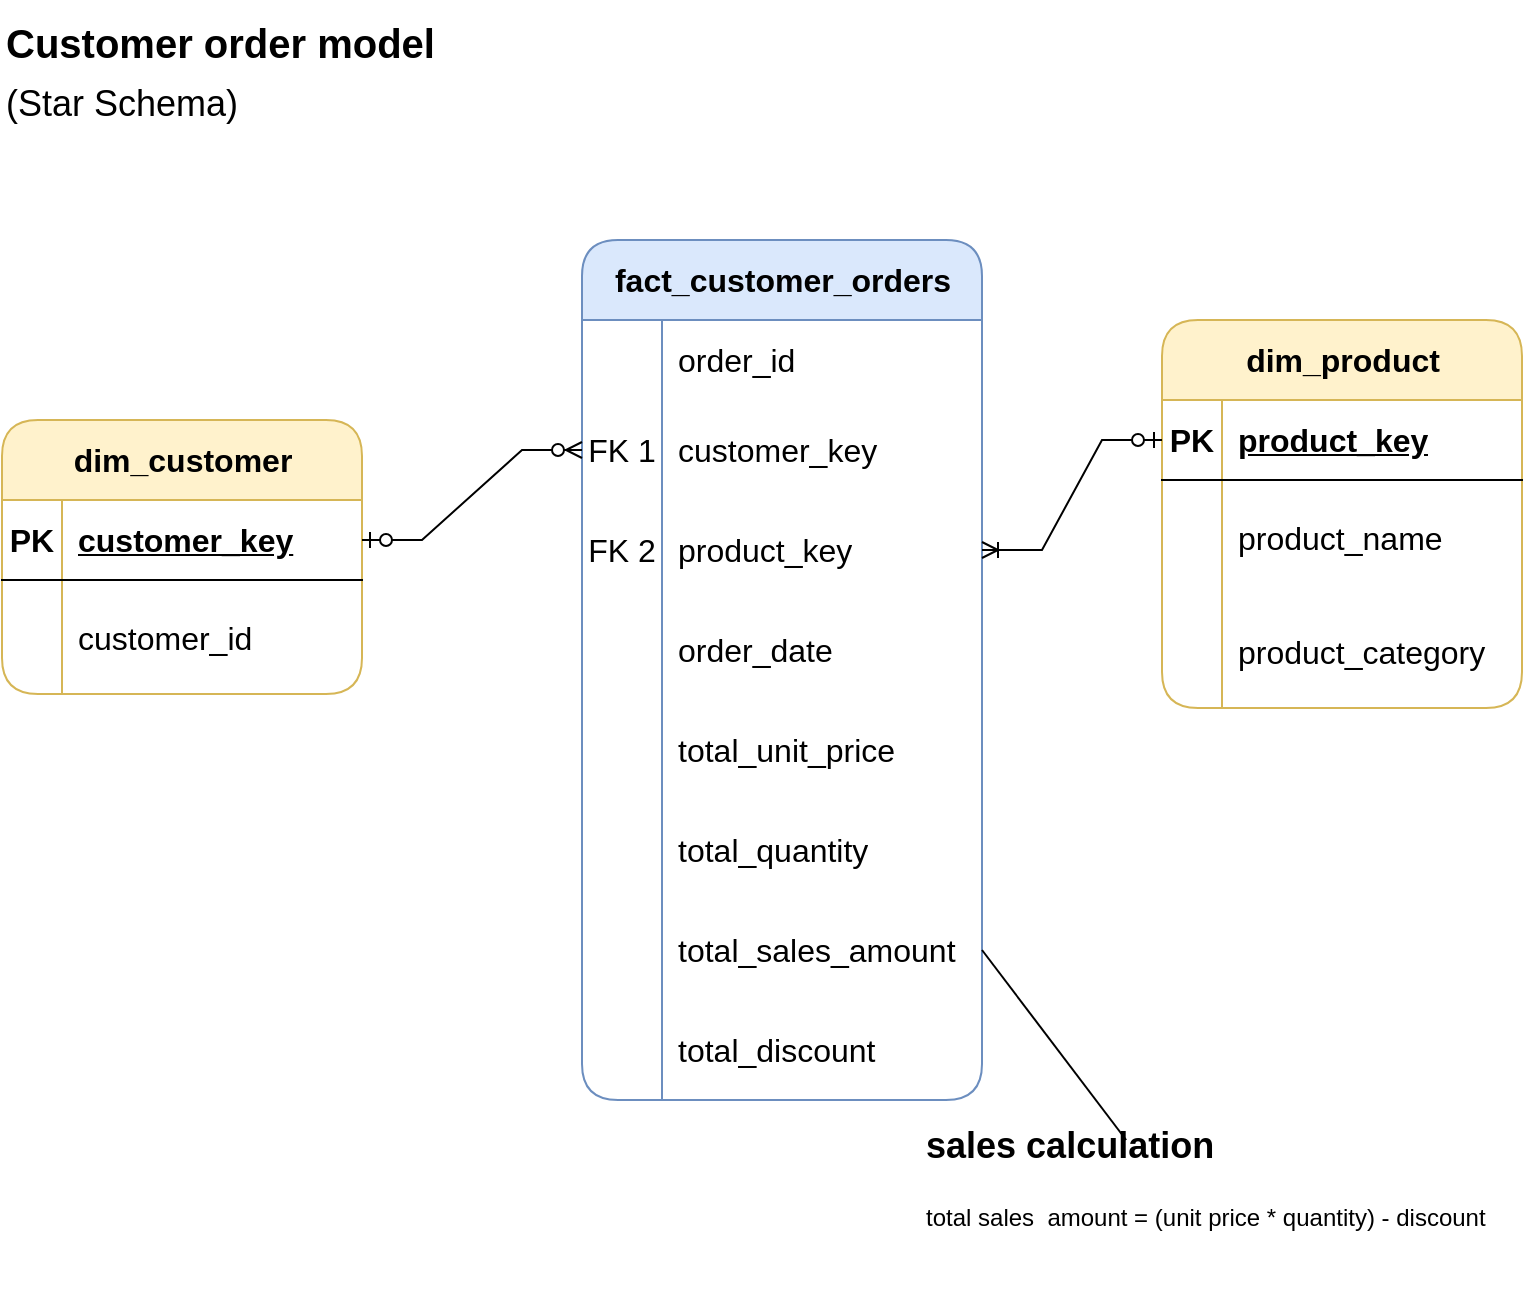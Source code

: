 <mxfile version="27.1.5">
  <diagram name="Page-1" id="ckzII1t1Qhwd6vcxVbvJ">
    <mxGraphModel grid="1" page="1" gridSize="10" guides="1" tooltips="1" connect="1" arrows="1" fold="1" pageScale="1" pageWidth="850" pageHeight="1100" math="0" shadow="0">
      <root>
        <mxCell id="0" />
        <mxCell id="1" parent="0" />
        <mxCell id="en12RssPf5g5UIt0Wk45-4" value="dim_customer" style="shape=table;startSize=40;container=1;collapsible=1;childLayout=tableLayout;fixedRows=1;rowLines=0;fontStyle=1;align=center;resizeLast=1;html=1;fillColor=#fff2cc;strokeColor=#d6b656;fontSize=16;gradientColor=none;swimlaneFillColor=none;rounded=1;" vertex="1" parent="1">
          <mxGeometry x="30" y="230" width="180" height="137" as="geometry" />
        </mxCell>
        <mxCell id="en12RssPf5g5UIt0Wk45-5" value="" style="shape=tableRow;horizontal=0;startSize=0;swimlaneHead=0;swimlaneBody=0;fillColor=none;collapsible=0;dropTarget=0;points=[[0,0.5],[1,0.5]];portConstraint=eastwest;top=0;left=0;right=0;bottom=1;fontSize=16;" vertex="1" parent="en12RssPf5g5UIt0Wk45-4">
          <mxGeometry y="40" width="180" height="40" as="geometry" />
        </mxCell>
        <mxCell id="en12RssPf5g5UIt0Wk45-6" value="PK" style="shape=partialRectangle;connectable=0;fillColor=none;top=0;left=0;bottom=0;right=0;fontStyle=1;overflow=hidden;whiteSpace=wrap;html=1;fontSize=16;" vertex="1" parent="en12RssPf5g5UIt0Wk45-5">
          <mxGeometry width="30" height="40" as="geometry">
            <mxRectangle width="30" height="40" as="alternateBounds" />
          </mxGeometry>
        </mxCell>
        <mxCell id="en12RssPf5g5UIt0Wk45-7" value="customer_key" style="shape=partialRectangle;connectable=0;fillColor=none;top=0;left=0;bottom=0;right=0;align=left;spacingLeft=6;fontStyle=5;overflow=hidden;whiteSpace=wrap;html=1;fontSize=16;" vertex="1" parent="en12RssPf5g5UIt0Wk45-5">
          <mxGeometry x="30" width="150" height="40" as="geometry">
            <mxRectangle width="150" height="40" as="alternateBounds" />
          </mxGeometry>
        </mxCell>
        <mxCell id="en12RssPf5g5UIt0Wk45-8" value="" style="shape=tableRow;horizontal=0;startSize=0;swimlaneHead=0;swimlaneBody=0;fillColor=none;collapsible=0;dropTarget=0;points=[[0,0.5],[1,0.5]];portConstraint=eastwest;top=0;left=0;right=0;bottom=0;fontSize=16;" vertex="1" parent="en12RssPf5g5UIt0Wk45-4">
          <mxGeometry y="80" width="180" height="57" as="geometry" />
        </mxCell>
        <mxCell id="en12RssPf5g5UIt0Wk45-9" value="" style="shape=partialRectangle;connectable=0;fillColor=none;top=0;left=0;bottom=0;right=0;editable=1;overflow=hidden;whiteSpace=wrap;html=1;fontSize=16;" vertex="1" parent="en12RssPf5g5UIt0Wk45-8">
          <mxGeometry width="30" height="57" as="geometry">
            <mxRectangle width="30" height="57" as="alternateBounds" />
          </mxGeometry>
        </mxCell>
        <mxCell id="en12RssPf5g5UIt0Wk45-10" value="customer_id" style="shape=partialRectangle;connectable=0;fillColor=none;top=0;left=0;bottom=0;right=0;align=left;spacingLeft=6;overflow=hidden;whiteSpace=wrap;html=1;fontSize=16;" vertex="1" parent="en12RssPf5g5UIt0Wk45-8">
          <mxGeometry x="30" width="150" height="57" as="geometry">
            <mxRectangle width="150" height="57" as="alternateBounds" />
          </mxGeometry>
        </mxCell>
        <mxCell id="en12RssPf5g5UIt0Wk45-18" value="dim_product" style="shape=table;startSize=40;container=1;collapsible=1;childLayout=tableLayout;fixedRows=1;rowLines=0;fontStyle=1;align=center;resizeLast=1;html=1;fillColor=#fff2cc;strokeColor=#d6b656;fontSize=16;gradientColor=none;swimlaneFillColor=none;rounded=1;" vertex="1" parent="1">
          <mxGeometry x="610" y="180" width="180" height="194" as="geometry" />
        </mxCell>
        <mxCell id="en12RssPf5g5UIt0Wk45-19" value="" style="shape=tableRow;horizontal=0;startSize=0;swimlaneHead=0;swimlaneBody=0;fillColor=none;collapsible=0;dropTarget=0;points=[[0,0.5],[1,0.5]];portConstraint=eastwest;top=0;left=0;right=0;bottom=1;fontSize=16;" vertex="1" parent="en12RssPf5g5UIt0Wk45-18">
          <mxGeometry y="40" width="180" height="40" as="geometry" />
        </mxCell>
        <mxCell id="en12RssPf5g5UIt0Wk45-20" value="PK" style="shape=partialRectangle;connectable=0;fillColor=none;top=0;left=0;bottom=0;right=0;fontStyle=1;overflow=hidden;whiteSpace=wrap;html=1;fontSize=16;" vertex="1" parent="en12RssPf5g5UIt0Wk45-19">
          <mxGeometry width="30" height="40" as="geometry">
            <mxRectangle width="30" height="40" as="alternateBounds" />
          </mxGeometry>
        </mxCell>
        <mxCell id="en12RssPf5g5UIt0Wk45-21" value="product_key" style="shape=partialRectangle;connectable=0;fillColor=none;top=0;left=0;bottom=0;right=0;align=left;spacingLeft=6;fontStyle=5;overflow=hidden;whiteSpace=wrap;html=1;fontSize=16;" vertex="1" parent="en12RssPf5g5UIt0Wk45-19">
          <mxGeometry x="30" width="150" height="40" as="geometry">
            <mxRectangle width="150" height="40" as="alternateBounds" />
          </mxGeometry>
        </mxCell>
        <mxCell id="en12RssPf5g5UIt0Wk45-22" value="" style="shape=tableRow;horizontal=0;startSize=0;swimlaneHead=0;swimlaneBody=0;fillColor=none;collapsible=0;dropTarget=0;points=[[0,0.5],[1,0.5]];portConstraint=eastwest;top=0;left=0;right=0;bottom=0;fontSize=16;" vertex="1" parent="en12RssPf5g5UIt0Wk45-18">
          <mxGeometry y="80" width="180" height="57" as="geometry" />
        </mxCell>
        <mxCell id="en12RssPf5g5UIt0Wk45-23" value="" style="shape=partialRectangle;connectable=0;fillColor=none;top=0;left=0;bottom=0;right=0;editable=1;overflow=hidden;whiteSpace=wrap;html=1;fontSize=16;" vertex="1" parent="en12RssPf5g5UIt0Wk45-22">
          <mxGeometry width="30" height="57" as="geometry">
            <mxRectangle width="30" height="57" as="alternateBounds" />
          </mxGeometry>
        </mxCell>
        <mxCell id="en12RssPf5g5UIt0Wk45-24" value="product_name" style="shape=partialRectangle;connectable=0;fillColor=none;top=0;left=0;bottom=0;right=0;align=left;spacingLeft=6;overflow=hidden;whiteSpace=wrap;html=1;fontSize=16;" vertex="1" parent="en12RssPf5g5UIt0Wk45-22">
          <mxGeometry x="30" width="150" height="57" as="geometry">
            <mxRectangle width="150" height="57" as="alternateBounds" />
          </mxGeometry>
        </mxCell>
        <mxCell id="en12RssPf5g5UIt0Wk45-32" value="" style="shape=tableRow;horizontal=0;startSize=0;swimlaneHead=0;swimlaneBody=0;fillColor=none;collapsible=0;dropTarget=0;points=[[0,0.5],[1,0.5]];portConstraint=eastwest;top=0;left=0;right=0;bottom=0;fontSize=16;" vertex="1" parent="en12RssPf5g5UIt0Wk45-18">
          <mxGeometry y="137" width="180" height="57" as="geometry" />
        </mxCell>
        <mxCell id="en12RssPf5g5UIt0Wk45-33" value="" style="shape=partialRectangle;connectable=0;fillColor=none;top=0;left=0;bottom=0;right=0;editable=1;overflow=hidden;whiteSpace=wrap;html=1;fontSize=16;" vertex="1" parent="en12RssPf5g5UIt0Wk45-32">
          <mxGeometry width="30" height="57" as="geometry">
            <mxRectangle width="30" height="57" as="alternateBounds" />
          </mxGeometry>
        </mxCell>
        <mxCell id="en12RssPf5g5UIt0Wk45-34" value="product_category" style="shape=partialRectangle;connectable=0;fillColor=none;top=0;left=0;bottom=0;right=0;align=left;spacingLeft=6;overflow=hidden;whiteSpace=wrap;html=1;fontSize=16;" vertex="1" parent="en12RssPf5g5UIt0Wk45-32">
          <mxGeometry x="30" width="150" height="57" as="geometry">
            <mxRectangle width="150" height="57" as="alternateBounds" />
          </mxGeometry>
        </mxCell>
        <mxCell id="en12RssPf5g5UIt0Wk45-35" value="fact_customer_orders" style="shape=table;startSize=40;container=1;collapsible=1;childLayout=tableLayout;fixedRows=1;rowLines=0;fontStyle=1;align=center;resizeLast=1;html=1;fillColor=#dae8fc;strokeColor=#6c8ebf;fontSize=16;swimlaneFillColor=none;rounded=1;" vertex="1" parent="1">
          <mxGeometry x="320" y="140" width="200" height="430" as="geometry" />
        </mxCell>
        <mxCell id="en12RssPf5g5UIt0Wk45-39" value="" style="shape=tableRow;horizontal=0;startSize=0;swimlaneHead=0;swimlaneBody=0;fillColor=none;collapsible=0;dropTarget=0;points=[[0,0.5],[1,0.5]];portConstraint=eastwest;top=0;left=0;right=0;bottom=0;fontSize=16;" vertex="1" parent="en12RssPf5g5UIt0Wk45-35">
          <mxGeometry y="40" width="200" height="40" as="geometry" />
        </mxCell>
        <mxCell id="en12RssPf5g5UIt0Wk45-40" value="" style="shape=partialRectangle;connectable=0;fillColor=none;top=0;left=0;bottom=0;right=0;editable=1;overflow=hidden;whiteSpace=wrap;html=1;fontSize=16;" vertex="1" parent="en12RssPf5g5UIt0Wk45-39">
          <mxGeometry width="40" height="40" as="geometry">
            <mxRectangle width="40" height="40" as="alternateBounds" />
          </mxGeometry>
        </mxCell>
        <mxCell id="en12RssPf5g5UIt0Wk45-41" value="order_id" style="shape=partialRectangle;connectable=0;fillColor=none;top=0;left=0;bottom=0;right=0;align=left;spacingLeft=6;overflow=hidden;whiteSpace=wrap;html=1;fontSize=16;" vertex="1" parent="en12RssPf5g5UIt0Wk45-39">
          <mxGeometry x="40" width="160" height="40" as="geometry">
            <mxRectangle width="160" height="40" as="alternateBounds" />
          </mxGeometry>
        </mxCell>
        <mxCell id="en12RssPf5g5UIt0Wk45-42" value="" style="shape=tableRow;horizontal=0;startSize=0;swimlaneHead=0;swimlaneBody=0;fillColor=none;collapsible=0;dropTarget=0;points=[[0,0.5],[1,0.5]];portConstraint=eastwest;top=0;left=0;right=0;bottom=0;fontSize=16;" vertex="1" parent="en12RssPf5g5UIt0Wk45-35">
          <mxGeometry y="80" width="200" height="50" as="geometry" />
        </mxCell>
        <mxCell id="en12RssPf5g5UIt0Wk45-43" value="FK 1" style="shape=partialRectangle;connectable=0;fillColor=none;top=0;left=0;bottom=0;right=0;editable=1;overflow=hidden;whiteSpace=wrap;html=1;fontSize=16;" vertex="1" parent="en12RssPf5g5UIt0Wk45-42">
          <mxGeometry width="40" height="50" as="geometry">
            <mxRectangle width="40" height="50" as="alternateBounds" />
          </mxGeometry>
        </mxCell>
        <mxCell id="en12RssPf5g5UIt0Wk45-44" value="customer_key" style="shape=partialRectangle;connectable=0;fillColor=none;top=0;left=0;bottom=0;right=0;align=left;spacingLeft=6;overflow=hidden;whiteSpace=wrap;html=1;fontSize=16;" vertex="1" parent="en12RssPf5g5UIt0Wk45-42">
          <mxGeometry x="40" width="160" height="50" as="geometry">
            <mxRectangle width="160" height="50" as="alternateBounds" />
          </mxGeometry>
        </mxCell>
        <mxCell id="en12RssPf5g5UIt0Wk45-48" value="" style="shape=tableRow;horizontal=0;startSize=0;swimlaneHead=0;swimlaneBody=0;fillColor=none;collapsible=0;dropTarget=0;points=[[0,0.5],[1,0.5]];portConstraint=eastwest;top=0;left=0;right=0;bottom=0;fontSize=16;" vertex="1" parent="en12RssPf5g5UIt0Wk45-35">
          <mxGeometry y="130" width="200" height="50" as="geometry" />
        </mxCell>
        <mxCell id="en12RssPf5g5UIt0Wk45-49" value="FK 2" style="shape=partialRectangle;connectable=0;fillColor=none;top=0;left=0;bottom=0;right=0;editable=1;overflow=hidden;whiteSpace=wrap;html=1;fontSize=16;" vertex="1" parent="en12RssPf5g5UIt0Wk45-48">
          <mxGeometry width="40" height="50" as="geometry">
            <mxRectangle width="40" height="50" as="alternateBounds" />
          </mxGeometry>
        </mxCell>
        <mxCell id="en12RssPf5g5UIt0Wk45-50" value="product_key" style="shape=partialRectangle;connectable=0;fillColor=none;top=0;left=0;bottom=0;right=0;align=left;spacingLeft=6;overflow=hidden;whiteSpace=wrap;html=1;fontSize=16;" vertex="1" parent="en12RssPf5g5UIt0Wk45-48">
          <mxGeometry x="40" width="160" height="50" as="geometry">
            <mxRectangle width="160" height="50" as="alternateBounds" />
          </mxGeometry>
        </mxCell>
        <mxCell id="en12RssPf5g5UIt0Wk45-51" value="" style="shape=tableRow;horizontal=0;startSize=0;swimlaneHead=0;swimlaneBody=0;fillColor=none;collapsible=0;dropTarget=0;points=[[0,0.5],[1,0.5]];portConstraint=eastwest;top=0;left=0;right=0;bottom=0;fontSize=16;" vertex="1" parent="en12RssPf5g5UIt0Wk45-35">
          <mxGeometry y="180" width="200" height="50" as="geometry" />
        </mxCell>
        <mxCell id="en12RssPf5g5UIt0Wk45-52" value="" style="shape=partialRectangle;connectable=0;fillColor=none;top=0;left=0;bottom=0;right=0;editable=1;overflow=hidden;whiteSpace=wrap;html=1;fontSize=16;" vertex="1" parent="en12RssPf5g5UIt0Wk45-51">
          <mxGeometry width="40" height="50" as="geometry">
            <mxRectangle width="40" height="50" as="alternateBounds" />
          </mxGeometry>
        </mxCell>
        <mxCell id="en12RssPf5g5UIt0Wk45-53" value="order_date" style="shape=partialRectangle;connectable=0;fillColor=none;top=0;left=0;bottom=0;right=0;align=left;spacingLeft=6;overflow=hidden;whiteSpace=wrap;html=1;fontSize=16;" vertex="1" parent="en12RssPf5g5UIt0Wk45-51">
          <mxGeometry x="40" width="160" height="50" as="geometry">
            <mxRectangle width="160" height="50" as="alternateBounds" />
          </mxGeometry>
        </mxCell>
        <mxCell id="en12RssPf5g5UIt0Wk45-54" value="" style="shape=tableRow;horizontal=0;startSize=0;swimlaneHead=0;swimlaneBody=0;fillColor=none;collapsible=0;dropTarget=0;points=[[0,0.5],[1,0.5]];portConstraint=eastwest;top=0;left=0;right=0;bottom=0;fontSize=16;" vertex="1" parent="en12RssPf5g5UIt0Wk45-35">
          <mxGeometry y="230" width="200" height="50" as="geometry" />
        </mxCell>
        <mxCell id="en12RssPf5g5UIt0Wk45-55" value="" style="shape=partialRectangle;connectable=0;fillColor=none;top=0;left=0;bottom=0;right=0;editable=1;overflow=hidden;whiteSpace=wrap;html=1;fontSize=16;" vertex="1" parent="en12RssPf5g5UIt0Wk45-54">
          <mxGeometry width="40" height="50" as="geometry">
            <mxRectangle width="40" height="50" as="alternateBounds" />
          </mxGeometry>
        </mxCell>
        <mxCell id="en12RssPf5g5UIt0Wk45-56" value="total_unit_price" style="shape=partialRectangle;connectable=0;fillColor=none;top=0;left=0;bottom=0;right=0;align=left;spacingLeft=6;overflow=hidden;whiteSpace=wrap;html=1;fontSize=16;" vertex="1" parent="en12RssPf5g5UIt0Wk45-54">
          <mxGeometry x="40" width="160" height="50" as="geometry">
            <mxRectangle width="160" height="50" as="alternateBounds" />
          </mxGeometry>
        </mxCell>
        <mxCell id="en12RssPf5g5UIt0Wk45-57" value="" style="shape=tableRow;horizontal=0;startSize=0;swimlaneHead=0;swimlaneBody=0;fillColor=none;collapsible=0;dropTarget=0;points=[[0,0.5],[1,0.5]];portConstraint=eastwest;top=0;left=0;right=0;bottom=0;fontSize=16;" vertex="1" parent="en12RssPf5g5UIt0Wk45-35">
          <mxGeometry y="280" width="200" height="50" as="geometry" />
        </mxCell>
        <mxCell id="en12RssPf5g5UIt0Wk45-58" value="" style="shape=partialRectangle;connectable=0;fillColor=none;top=0;left=0;bottom=0;right=0;editable=1;overflow=hidden;whiteSpace=wrap;html=1;fontSize=16;" vertex="1" parent="en12RssPf5g5UIt0Wk45-57">
          <mxGeometry width="40" height="50" as="geometry">
            <mxRectangle width="40" height="50" as="alternateBounds" />
          </mxGeometry>
        </mxCell>
        <mxCell id="en12RssPf5g5UIt0Wk45-59" value="total_quantity" style="shape=partialRectangle;connectable=0;fillColor=none;top=0;left=0;bottom=0;right=0;align=left;spacingLeft=6;overflow=hidden;whiteSpace=wrap;html=1;fontSize=16;" vertex="1" parent="en12RssPf5g5UIt0Wk45-57">
          <mxGeometry x="40" width="160" height="50" as="geometry">
            <mxRectangle width="160" height="50" as="alternateBounds" />
          </mxGeometry>
        </mxCell>
        <mxCell id="en12RssPf5g5UIt0Wk45-73" value="" style="shape=tableRow;horizontal=0;startSize=0;swimlaneHead=0;swimlaneBody=0;fillColor=none;collapsible=0;dropTarget=0;points=[[0,0.5],[1,0.5]];portConstraint=eastwest;top=0;left=0;right=0;bottom=0;fontSize=16;" vertex="1" parent="en12RssPf5g5UIt0Wk45-35">
          <mxGeometry y="330" width="200" height="50" as="geometry" />
        </mxCell>
        <mxCell id="en12RssPf5g5UIt0Wk45-74" value="" style="shape=partialRectangle;connectable=0;fillColor=none;top=0;left=0;bottom=0;right=0;editable=1;overflow=hidden;whiteSpace=wrap;html=1;fontSize=16;" vertex="1" parent="en12RssPf5g5UIt0Wk45-73">
          <mxGeometry width="40" height="50" as="geometry">
            <mxRectangle width="40" height="50" as="alternateBounds" />
          </mxGeometry>
        </mxCell>
        <mxCell id="en12RssPf5g5UIt0Wk45-75" value="total_sales_amount" style="shape=partialRectangle;connectable=0;fillColor=none;top=0;left=0;bottom=0;right=0;align=left;spacingLeft=6;overflow=hidden;whiteSpace=wrap;html=1;fontSize=16;" vertex="1" parent="en12RssPf5g5UIt0Wk45-73">
          <mxGeometry x="40" width="160" height="50" as="geometry">
            <mxRectangle width="160" height="50" as="alternateBounds" />
          </mxGeometry>
        </mxCell>
        <mxCell id="en12RssPf5g5UIt0Wk45-60" value="" style="shape=tableRow;horizontal=0;startSize=0;swimlaneHead=0;swimlaneBody=0;fillColor=none;collapsible=0;dropTarget=0;points=[[0,0.5],[1,0.5]];portConstraint=eastwest;top=0;left=0;right=0;bottom=0;fontSize=16;" vertex="1" parent="en12RssPf5g5UIt0Wk45-35">
          <mxGeometry y="380" width="200" height="50" as="geometry" />
        </mxCell>
        <mxCell id="en12RssPf5g5UIt0Wk45-61" value="" style="shape=partialRectangle;connectable=0;fillColor=none;top=0;left=0;bottom=0;right=0;editable=1;overflow=hidden;whiteSpace=wrap;html=1;fontSize=16;" vertex="1" parent="en12RssPf5g5UIt0Wk45-60">
          <mxGeometry width="40" height="50" as="geometry">
            <mxRectangle width="40" height="50" as="alternateBounds" />
          </mxGeometry>
        </mxCell>
        <mxCell id="en12RssPf5g5UIt0Wk45-62" value="total_discount" style="shape=partialRectangle;connectable=0;fillColor=none;top=0;left=0;bottom=0;right=0;align=left;spacingLeft=6;overflow=hidden;whiteSpace=wrap;html=1;fontSize=16;" vertex="1" parent="en12RssPf5g5UIt0Wk45-60">
          <mxGeometry x="40" width="160" height="50" as="geometry">
            <mxRectangle width="160" height="50" as="alternateBounds" />
          </mxGeometry>
        </mxCell>
        <mxCell id="en12RssPf5g5UIt0Wk45-63" value="" style="edgeStyle=entityRelationEdgeStyle;fontSize=12;html=1;endArrow=ERzeroToMany;startArrow=ERzeroToOne;rounded=0;exitX=1;exitY=0.5;exitDx=0;exitDy=0;entryX=0;entryY=0.5;entryDx=0;entryDy=0;" edge="1" parent="1" source="en12RssPf5g5UIt0Wk45-5" target="en12RssPf5g5UIt0Wk45-42">
          <mxGeometry width="100" height="100" relative="1" as="geometry">
            <mxPoint x="210" y="300" as="sourcePoint" />
            <mxPoint x="310" y="200" as="targetPoint" />
            <Array as="points">
              <mxPoint x="220" y="280" />
              <mxPoint x="230" y="290" />
              <mxPoint x="230" y="270" />
              <mxPoint x="220" y="250" />
            </Array>
          </mxGeometry>
        </mxCell>
        <mxCell id="en12RssPf5g5UIt0Wk45-66" value="" style="edgeStyle=entityRelationEdgeStyle;fontSize=12;html=1;endArrow=ERoneToMany;startArrow=ERzeroToOne;rounded=0;entryX=1;entryY=0.5;entryDx=0;entryDy=0;" edge="1" parent="1" source="en12RssPf5g5UIt0Wk45-19" target="en12RssPf5g5UIt0Wk45-48">
          <mxGeometry width="100" height="100" relative="1" as="geometry">
            <mxPoint x="560" y="230" as="sourcePoint" />
            <mxPoint x="860" y="150" as="targetPoint" />
          </mxGeometry>
        </mxCell>
        <mxCell id="en12RssPf5g5UIt0Wk45-69" value="&lt;h1 style=&quot;margin-top: 0px;&quot;&gt;&lt;font style=&quot;font-size: 18px;&quot;&gt;sales calculation&lt;/font&gt;&lt;/h1&gt;&lt;p&gt;total sales&amp;nbsp; amount = (unit price * quantity) - discount&lt;/p&gt;" style="text;html=1;whiteSpace=wrap;overflow=hidden;rounded=0;" vertex="1" parent="1">
          <mxGeometry x="490" y="570" width="300" height="100" as="geometry" />
        </mxCell>
        <mxCell id="en12RssPf5g5UIt0Wk45-76" value="" style="endArrow=none;html=1;rounded=0;" edge="1" parent="1">
          <mxGeometry width="50" height="50" relative="1" as="geometry">
            <mxPoint x="592.069" y="590" as="sourcePoint" />
            <mxPoint x="520" y="495" as="targetPoint" />
          </mxGeometry>
        </mxCell>
        <mxCell id="en12RssPf5g5UIt0Wk45-84" value="&lt;h1 style=&quot;margin-top: 0px;&quot;&gt;&lt;font style=&quot;font-size: 20px;&quot;&gt;Customer order model&lt;/font&gt; &lt;font style=&quot;font-size: 18px; font-weight: normal;&quot;&gt;(Star Schema)&lt;/font&gt;&lt;/h1&gt;" style="text;html=1;whiteSpace=wrap;overflow=hidden;rounded=0;" vertex="1" parent="1">
          <mxGeometry x="30" y="20" width="250" height="70" as="geometry" />
        </mxCell>
      </root>
    </mxGraphModel>
  </diagram>
</mxfile>

